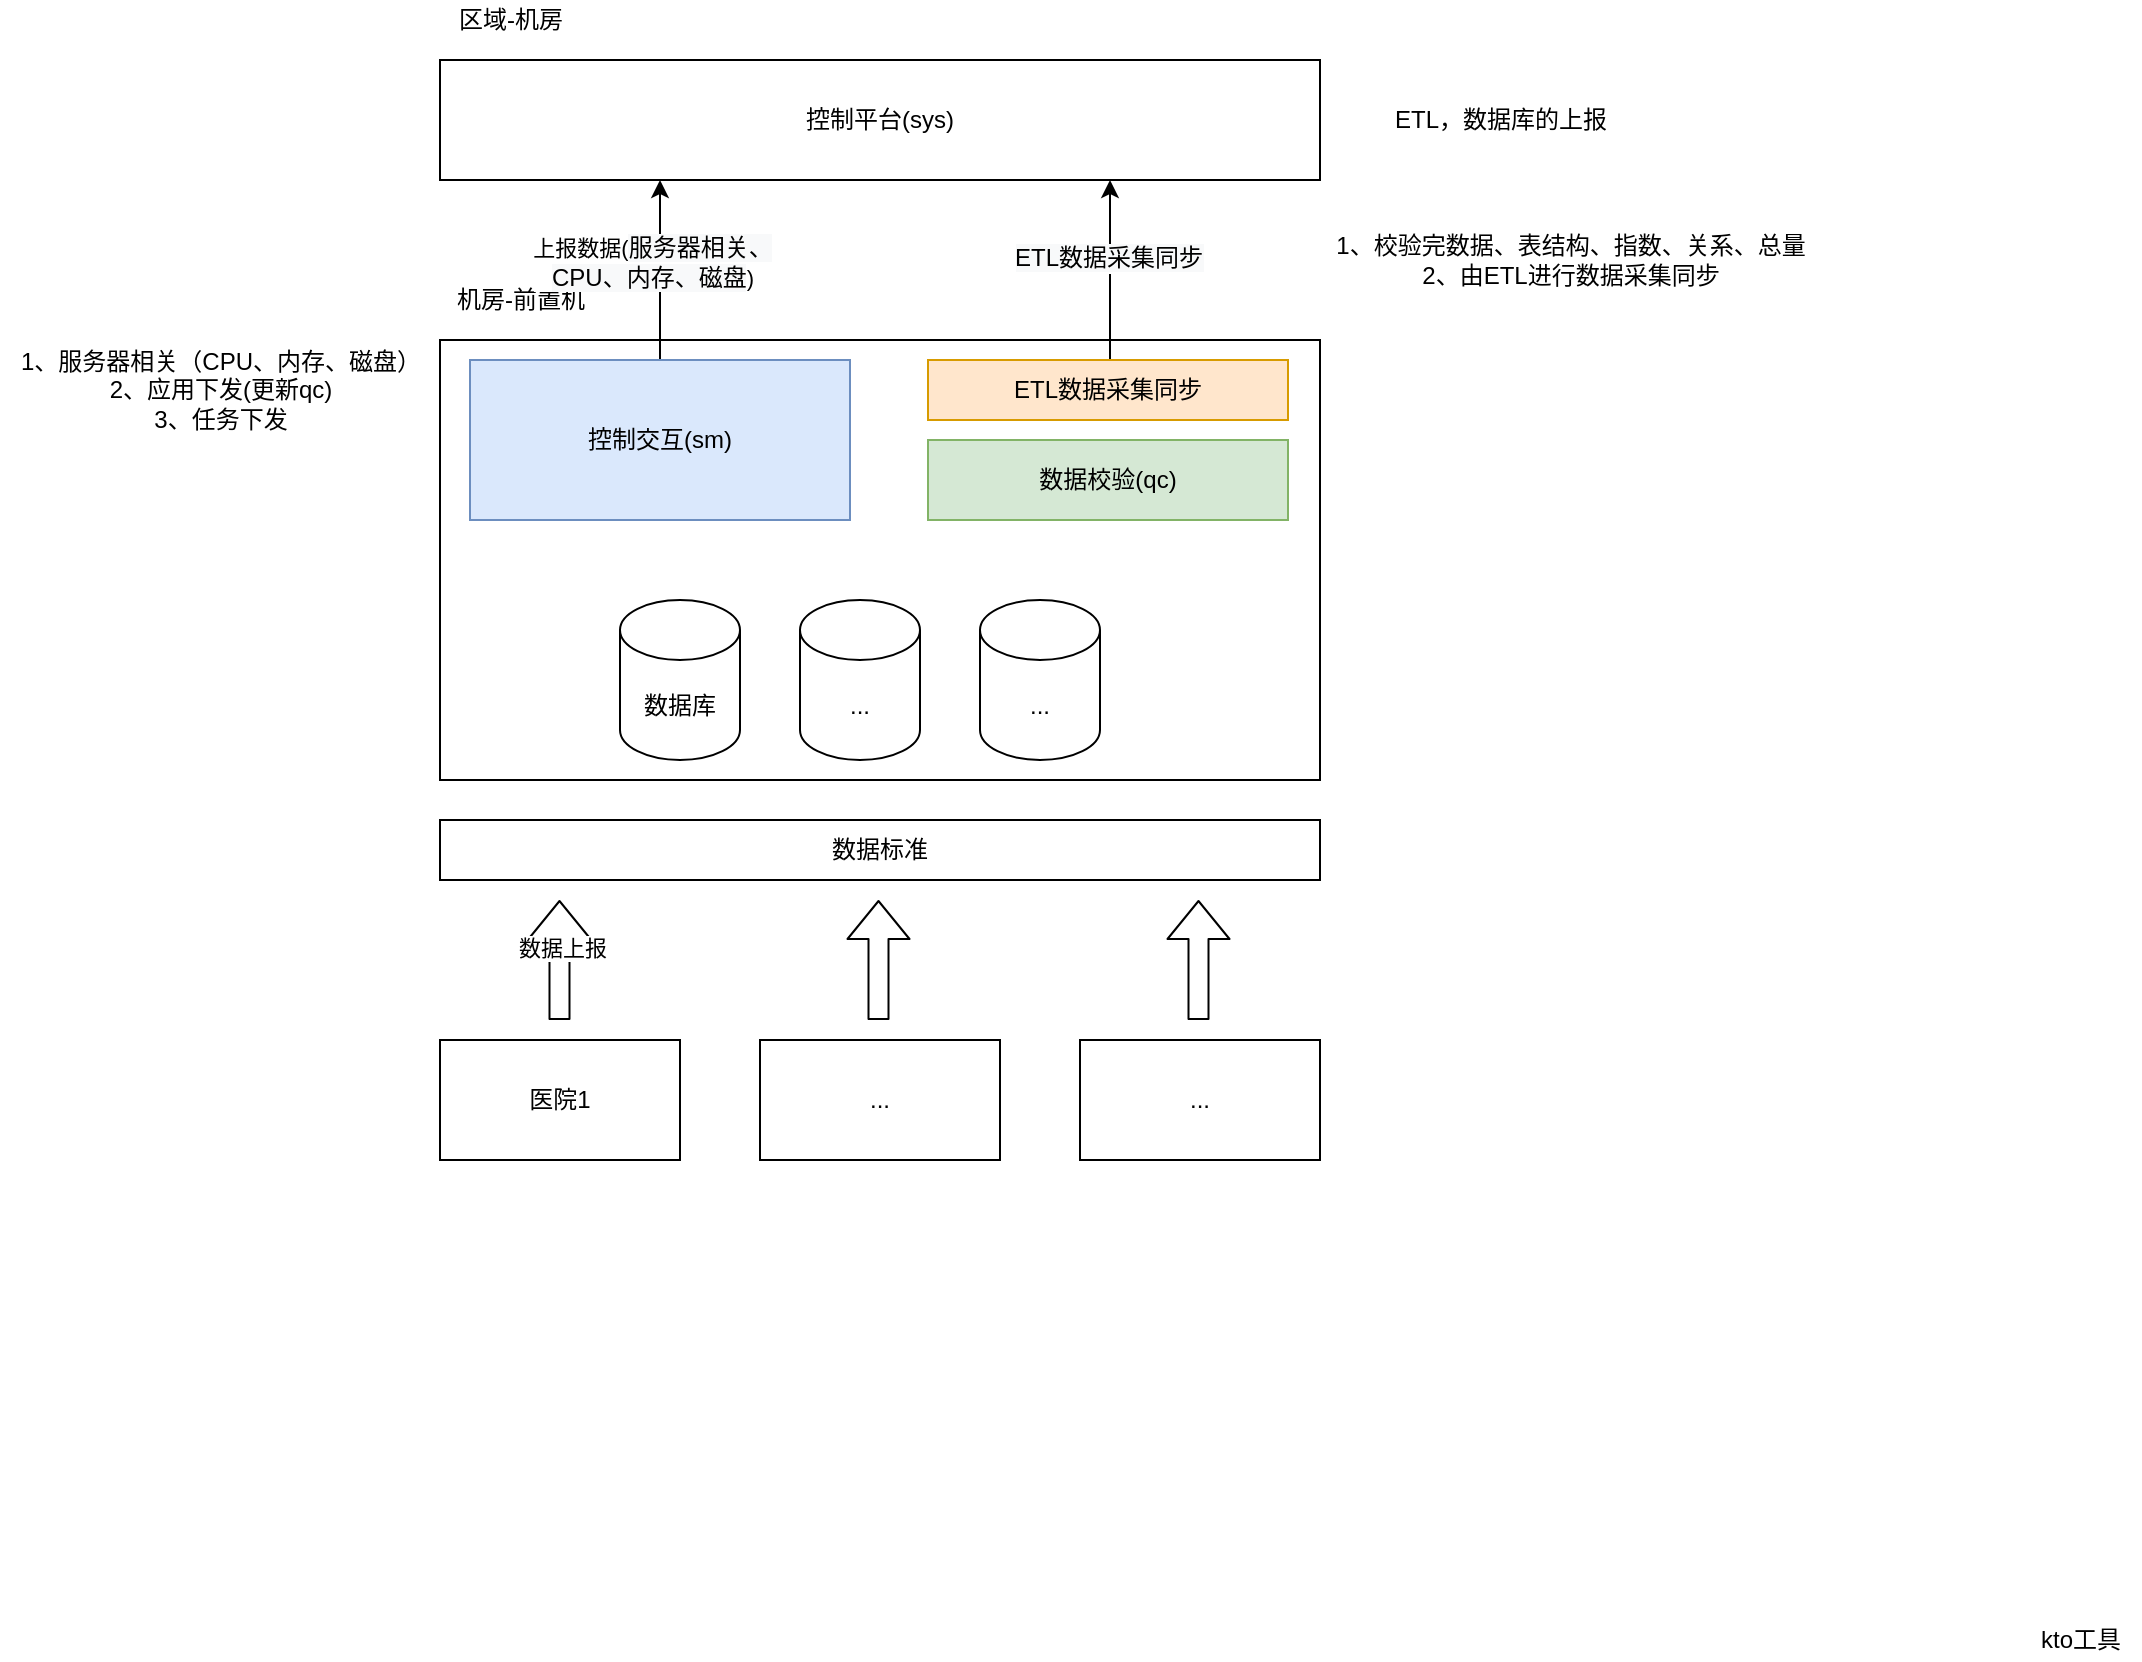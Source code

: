 <mxfile version="14.5.3" type="github">
  <diagram id="JC6YWZscYOxGdfwqXaaI" name="第 1 页">
    <mxGraphModel dx="1954" dy="771" grid="1" gridSize="10" guides="1" tooltips="1" connect="1" arrows="1" fold="1" page="1" pageScale="1" pageWidth="827" pageHeight="1169" math="0" shadow="0">
      <root>
        <mxCell id="0" />
        <mxCell id="1" parent="0" />
        <mxCell id="1J5CTIB7C7j0o6gfLWX4-8" value="" style="rounded=0;whiteSpace=wrap;html=1;" parent="1" vertex="1">
          <mxGeometry x="150" y="430" width="440" height="220" as="geometry" />
        </mxCell>
        <mxCell id="1J5CTIB7C7j0o6gfLWX4-48" style="edgeStyle=orthogonalEdgeStyle;rounded=0;orthogonalLoop=1;jettySize=auto;html=1;exitX=0.5;exitY=0;exitDx=0;exitDy=0;entryX=0.75;entryY=1;entryDx=0;entryDy=0;" parent="1" edge="1">
          <mxGeometry relative="1" as="geometry">
            <mxPoint x="489" y="460" as="sourcePoint" />
            <mxPoint x="485" y="350" as="targetPoint" />
            <Array as="points">
              <mxPoint x="485" y="460" />
            </Array>
          </mxGeometry>
        </mxCell>
        <mxCell id="1J5CTIB7C7j0o6gfLWX4-49" value="&lt;span style=&quot;font-size: 12px ; background-color: rgb(248 , 249 , 250)&quot;&gt;ETL数据采集同步&lt;/span&gt;" style="edgeLabel;html=1;align=center;verticalAlign=middle;resizable=0;points=[];" parent="1J5CTIB7C7j0o6gfLWX4-48" vertex="1" connectable="0">
          <mxGeometry x="0.314" y="1" relative="1" as="geometry">
            <mxPoint as="offset" />
          </mxGeometry>
        </mxCell>
        <mxCell id="1J5CTIB7C7j0o6gfLWX4-3" value="ETL数据采集同步" style="rounded=0;whiteSpace=wrap;html=1;fillColor=#ffe6cc;strokeColor=#d79b00;" parent="1" vertex="1">
          <mxGeometry x="394" y="440" width="180" height="30" as="geometry" />
        </mxCell>
        <mxCell id="1J5CTIB7C7j0o6gfLWX4-4" value="医院1" style="rounded=0;whiteSpace=wrap;html=1;" parent="1" vertex="1">
          <mxGeometry x="150" y="780" width="120" height="60" as="geometry" />
        </mxCell>
        <mxCell id="1J5CTIB7C7j0o6gfLWX4-6" value="..." style="rounded=0;whiteSpace=wrap;html=1;" parent="1" vertex="1">
          <mxGeometry x="310" y="780" width="120" height="60" as="geometry" />
        </mxCell>
        <mxCell id="1J5CTIB7C7j0o6gfLWX4-7" value="..." style="rounded=0;whiteSpace=wrap;html=1;" parent="1" vertex="1">
          <mxGeometry x="470" y="780" width="120" height="60" as="geometry" />
        </mxCell>
        <mxCell id="1J5CTIB7C7j0o6gfLWX4-9" value="机房-前置机" style="text;html=1;align=center;verticalAlign=middle;resizable=0;points=[];autosize=1;" parent="1" vertex="1">
          <mxGeometry x="150" y="400" width="80" height="20" as="geometry" />
        </mxCell>
        <mxCell id="1J5CTIB7C7j0o6gfLWX4-10" value="数据标准" style="rounded=0;whiteSpace=wrap;html=1;" parent="1" vertex="1">
          <mxGeometry x="150" y="670" width="440" height="30" as="geometry" />
        </mxCell>
        <mxCell id="1J5CTIB7C7j0o6gfLWX4-11" value="数据库" style="shape=cylinder3;whiteSpace=wrap;html=1;boundedLbl=1;backgroundOutline=1;size=15;" parent="1" vertex="1">
          <mxGeometry x="240" y="560" width="60" height="80" as="geometry" />
        </mxCell>
        <mxCell id="1J5CTIB7C7j0o6gfLWX4-12" value="..." style="shape=cylinder3;whiteSpace=wrap;html=1;boundedLbl=1;backgroundOutline=1;size=15;" parent="1" vertex="1">
          <mxGeometry x="330" y="560" width="60" height="80" as="geometry" />
        </mxCell>
        <mxCell id="1J5CTIB7C7j0o6gfLWX4-13" value="..." style="shape=cylinder3;whiteSpace=wrap;html=1;boundedLbl=1;backgroundOutline=1;size=15;" parent="1" vertex="1">
          <mxGeometry x="420" y="560" width="60" height="80" as="geometry" />
        </mxCell>
        <mxCell id="1J5CTIB7C7j0o6gfLWX4-50" style="edgeStyle=orthogonalEdgeStyle;rounded=0;orthogonalLoop=1;jettySize=auto;html=1;entryX=0.25;entryY=1;entryDx=0;entryDy=0;" parent="1" source="1J5CTIB7C7j0o6gfLWX4-14" target="1J5CTIB7C7j0o6gfLWX4-33" edge="1">
          <mxGeometry relative="1" as="geometry" />
        </mxCell>
        <mxCell id="1J5CTIB7C7j0o6gfLWX4-51" value="上报数据(&lt;span style=&quot;font-size: 12px ; background-color: rgb(248 , 249 , 250)&quot;&gt;服务器相关、&lt;br&gt;CPU、内存、磁盘&lt;/span&gt;)" style="edgeLabel;html=1;align=center;verticalAlign=middle;resizable=0;points=[];" parent="1J5CTIB7C7j0o6gfLWX4-50" vertex="1" connectable="0">
          <mxGeometry x="0.091" y="4" relative="1" as="geometry">
            <mxPoint as="offset" />
          </mxGeometry>
        </mxCell>
        <mxCell id="1J5CTIB7C7j0o6gfLWX4-14" value="控制交互(sm)" style="rounded=0;whiteSpace=wrap;html=1;fillColor=#dae8fc;strokeColor=#6c8ebf;" parent="1" vertex="1">
          <mxGeometry x="165" y="440" width="190" height="80" as="geometry" />
        </mxCell>
        <mxCell id="1J5CTIB7C7j0o6gfLWX4-15" value="" style="shape=flexArrow;endArrow=classic;html=1;" parent="1" edge="1">
          <mxGeometry width="50" height="50" relative="1" as="geometry">
            <mxPoint x="369.25" y="770" as="sourcePoint" />
            <mxPoint x="369.25" y="710" as="targetPoint" />
          </mxGeometry>
        </mxCell>
        <mxCell id="1J5CTIB7C7j0o6gfLWX4-18" value="" style="shape=flexArrow;endArrow=classic;html=1;" parent="1" edge="1">
          <mxGeometry width="50" height="50" relative="1" as="geometry">
            <mxPoint x="529.25" y="770" as="sourcePoint" />
            <mxPoint x="529.25" y="710" as="targetPoint" />
          </mxGeometry>
        </mxCell>
        <mxCell id="1J5CTIB7C7j0o6gfLWX4-22" value="" style="shape=flexArrow;endArrow=classic;html=1;" parent="1" edge="1">
          <mxGeometry width="50" height="50" relative="1" as="geometry">
            <mxPoint x="209.75" y="770" as="sourcePoint" />
            <mxPoint x="209.75" y="710" as="targetPoint" />
          </mxGeometry>
        </mxCell>
        <mxCell id="1J5CTIB7C7j0o6gfLWX4-23" value="数据上报" style="edgeLabel;html=1;align=center;verticalAlign=middle;resizable=0;points=[];" parent="1J5CTIB7C7j0o6gfLWX4-22" vertex="1" connectable="0">
          <mxGeometry x="0.2" y="-7" relative="1" as="geometry">
            <mxPoint x="-6.5" as="offset" />
          </mxGeometry>
        </mxCell>
        <mxCell id="1J5CTIB7C7j0o6gfLWX4-33" value="&lt;span&gt;控制平台(sys)&lt;/span&gt;" style="rounded=0;whiteSpace=wrap;html=1;" parent="1" vertex="1">
          <mxGeometry x="150" y="290" width="440" height="60" as="geometry" />
        </mxCell>
        <mxCell id="1J5CTIB7C7j0o6gfLWX4-42" value="ETL，数据库的上报" style="text;html=1;align=center;verticalAlign=middle;resizable=0;points=[];autosize=1;" parent="1" vertex="1">
          <mxGeometry x="620" y="310" width="120" height="20" as="geometry" />
        </mxCell>
        <mxCell id="1J5CTIB7C7j0o6gfLWX4-43" value="1、校验完数据、表结构、指数、关系、总量&lt;br&gt;2、由ETL进行数据采集同步" style="text;html=1;align=center;verticalAlign=middle;resizable=0;points=[];autosize=1;" parent="1" vertex="1">
          <mxGeometry x="590" y="375" width="250" height="30" as="geometry" />
        </mxCell>
        <mxCell id="1J5CTIB7C7j0o6gfLWX4-44" value="1、服务器相关（CPU、内存、磁盘）&lt;br&gt;2、应用下发(更新qc)&lt;br&gt;3、任务下发" style="text;html=1;align=center;verticalAlign=middle;resizable=0;points=[];autosize=1;" parent="1" vertex="1">
          <mxGeometry x="-70" y="430" width="220" height="50" as="geometry" />
        </mxCell>
        <mxCell id="1J5CTIB7C7j0o6gfLWX4-46" value="区域-机房" style="text;html=1;align=center;verticalAlign=middle;resizable=0;points=[];autosize=1;" parent="1" vertex="1">
          <mxGeometry x="150" y="260" width="70" height="20" as="geometry" />
        </mxCell>
        <mxCell id="1J5CTIB7C7j0o6gfLWX4-52" value="数据校验(qc)" style="rounded=0;whiteSpace=wrap;html=1;fillColor=#d5e8d4;strokeColor=#82b366;" parent="1" vertex="1">
          <mxGeometry x="394" y="480" width="180" height="40" as="geometry" />
        </mxCell>
        <mxCell id="Fh8FbD9SFnt2IZDuD97G-16" value="kto工具" style="text;html=1;align=center;verticalAlign=middle;resizable=0;points=[];autosize=1;" vertex="1" parent="1">
          <mxGeometry x="940" y="1070" width="60" height="20" as="geometry" />
        </mxCell>
      </root>
    </mxGraphModel>
  </diagram>
</mxfile>
